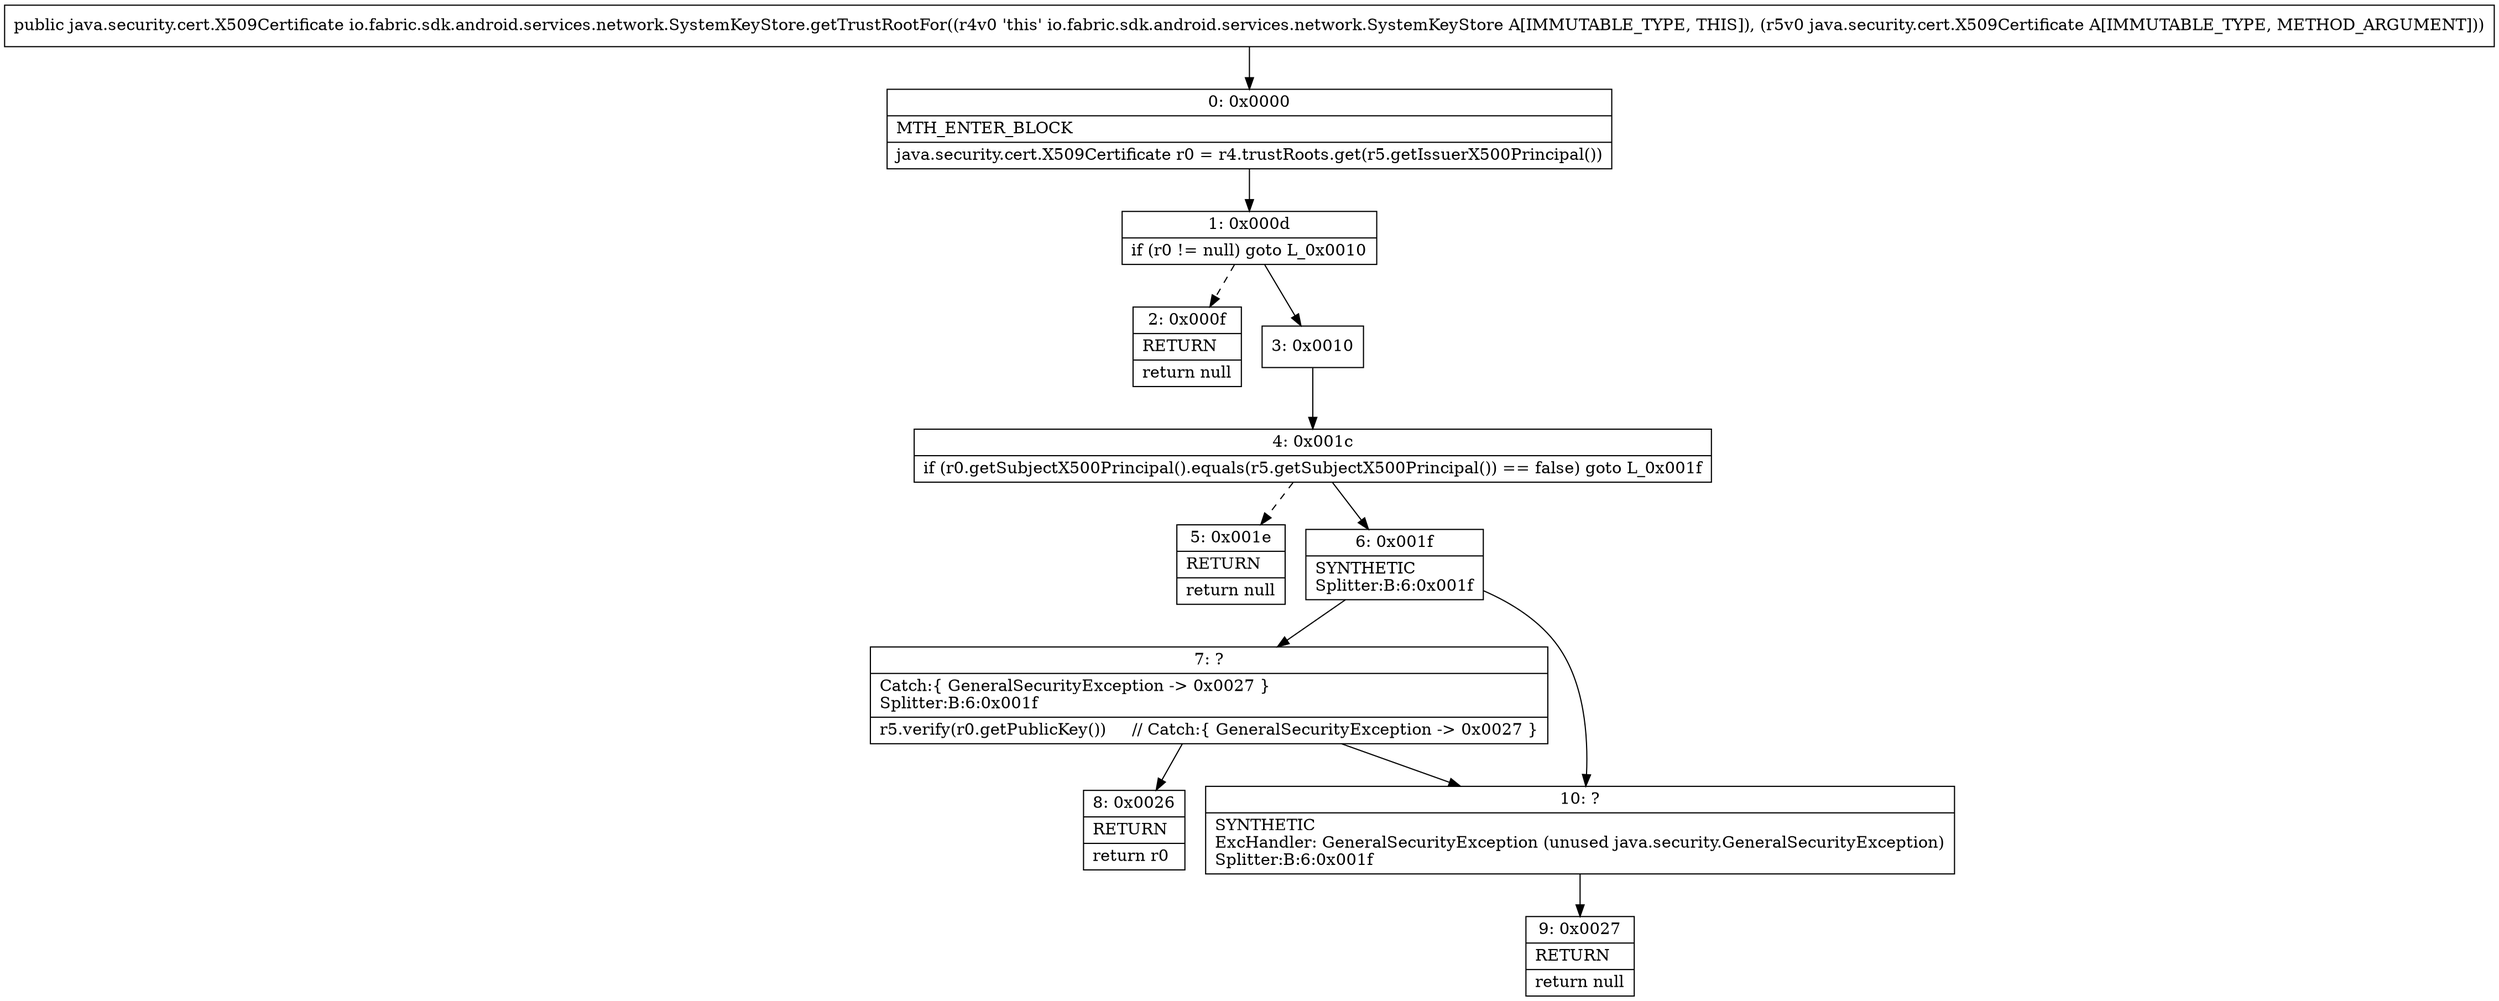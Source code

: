 digraph "CFG forio.fabric.sdk.android.services.network.SystemKeyStore.getTrustRootFor(Ljava\/security\/cert\/X509Certificate;)Ljava\/security\/cert\/X509Certificate;" {
Node_0 [shape=record,label="{0\:\ 0x0000|MTH_ENTER_BLOCK\l|java.security.cert.X509Certificate r0 = r4.trustRoots.get(r5.getIssuerX500Principal())\l}"];
Node_1 [shape=record,label="{1\:\ 0x000d|if (r0 != null) goto L_0x0010\l}"];
Node_2 [shape=record,label="{2\:\ 0x000f|RETURN\l|return null\l}"];
Node_3 [shape=record,label="{3\:\ 0x0010}"];
Node_4 [shape=record,label="{4\:\ 0x001c|if (r0.getSubjectX500Principal().equals(r5.getSubjectX500Principal()) == false) goto L_0x001f\l}"];
Node_5 [shape=record,label="{5\:\ 0x001e|RETURN\l|return null\l}"];
Node_6 [shape=record,label="{6\:\ 0x001f|SYNTHETIC\lSplitter:B:6:0x001f\l}"];
Node_7 [shape=record,label="{7\:\ ?|Catch:\{ GeneralSecurityException \-\> 0x0027 \}\lSplitter:B:6:0x001f\l|r5.verify(r0.getPublicKey())     \/\/ Catch:\{ GeneralSecurityException \-\> 0x0027 \}\l}"];
Node_8 [shape=record,label="{8\:\ 0x0026|RETURN\l|return r0\l}"];
Node_9 [shape=record,label="{9\:\ 0x0027|RETURN\l|return null\l}"];
Node_10 [shape=record,label="{10\:\ ?|SYNTHETIC\lExcHandler: GeneralSecurityException (unused java.security.GeneralSecurityException)\lSplitter:B:6:0x001f\l}"];
MethodNode[shape=record,label="{public java.security.cert.X509Certificate io.fabric.sdk.android.services.network.SystemKeyStore.getTrustRootFor((r4v0 'this' io.fabric.sdk.android.services.network.SystemKeyStore A[IMMUTABLE_TYPE, THIS]), (r5v0 java.security.cert.X509Certificate A[IMMUTABLE_TYPE, METHOD_ARGUMENT])) }"];
MethodNode -> Node_0;
Node_0 -> Node_1;
Node_1 -> Node_2[style=dashed];
Node_1 -> Node_3;
Node_3 -> Node_4;
Node_4 -> Node_5[style=dashed];
Node_4 -> Node_6;
Node_6 -> Node_7;
Node_6 -> Node_10;
Node_7 -> Node_8;
Node_7 -> Node_10;
Node_10 -> Node_9;
}

